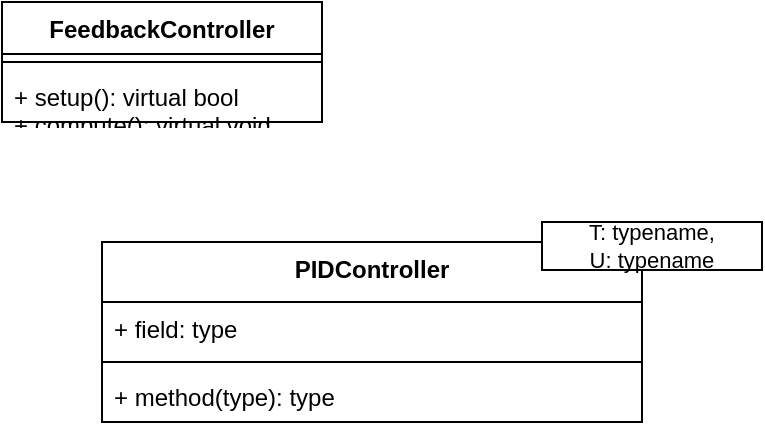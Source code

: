 <mxfile version="24.2.7" type="github">
  <diagram name="Page-1" id="KFsY79JGW7OIFpEs8pLU">
    <mxGraphModel dx="598" dy="290" grid="1" gridSize="10" guides="1" tooltips="1" connect="1" arrows="1" fold="1" page="1" pageScale="1" pageWidth="850" pageHeight="1100" math="0" shadow="0">
      <root>
        <mxCell id="0" />
        <mxCell id="1" parent="0" />
        <mxCell id="GJ6rvG1zgliPvVbf_JiR-2" value="FeedbackController" style="swimlane;fontStyle=1;align=center;verticalAlign=top;childLayout=stackLayout;horizontal=1;startSize=26;horizontalStack=0;resizeParent=1;resizeParentMax=0;resizeLast=0;collapsible=1;marginBottom=0;whiteSpace=wrap;html=1;" vertex="1" parent="1">
          <mxGeometry x="220" y="130" width="160" height="60" as="geometry" />
        </mxCell>
        <mxCell id="GJ6rvG1zgliPvVbf_JiR-4" value="" style="line;strokeWidth=1;fillColor=none;align=left;verticalAlign=middle;spacingTop=-1;spacingLeft=3;spacingRight=3;rotatable=0;labelPosition=right;points=[];portConstraint=eastwest;strokeColor=inherit;" vertex="1" parent="GJ6rvG1zgliPvVbf_JiR-2">
          <mxGeometry y="26" width="160" height="8" as="geometry" />
        </mxCell>
        <mxCell id="GJ6rvG1zgliPvVbf_JiR-5" value="&lt;div&gt;+ setup(): virtual bool&lt;/div&gt;&lt;div&gt;+ compute(): virtual void&lt;br&gt;&lt;/div&gt;" style="text;strokeColor=none;fillColor=none;align=left;verticalAlign=top;spacingLeft=4;spacingRight=4;overflow=hidden;rotatable=0;points=[[0,0.5],[1,0.5]];portConstraint=eastwest;whiteSpace=wrap;html=1;" vertex="1" parent="GJ6rvG1zgliPvVbf_JiR-2">
          <mxGeometry y="34" width="160" height="26" as="geometry" />
        </mxCell>
        <mxCell id="GJ6rvG1zgliPvVbf_JiR-6" value="PIDController" style="swimlane;fontStyle=1;align=center;verticalAlign=top;childLayout=stackLayout;horizontal=1;startSize=30;horizontalStack=0;resizeParent=1;resizeParentMax=0;resizeLast=0;collapsible=1;marginBottom=0;whiteSpace=wrap;html=1;" vertex="1" parent="1">
          <mxGeometry x="270" y="250" width="270" height="90" as="geometry" />
        </mxCell>
        <mxCell id="GJ6rvG1zgliPvVbf_JiR-7" value="+ field: type" style="text;strokeColor=none;fillColor=none;align=left;verticalAlign=top;spacingLeft=4;spacingRight=4;overflow=hidden;rotatable=0;points=[[0,0.5],[1,0.5]];portConstraint=eastwest;whiteSpace=wrap;html=1;" vertex="1" parent="GJ6rvG1zgliPvVbf_JiR-6">
          <mxGeometry y="30" width="270" height="26" as="geometry" />
        </mxCell>
        <mxCell id="GJ6rvG1zgliPvVbf_JiR-8" value="" style="line;strokeWidth=1;fillColor=none;align=left;verticalAlign=middle;spacingTop=-1;spacingLeft=3;spacingRight=3;rotatable=0;labelPosition=right;points=[];portConstraint=eastwest;strokeColor=inherit;" vertex="1" parent="GJ6rvG1zgliPvVbf_JiR-6">
          <mxGeometry y="56" width="270" height="8" as="geometry" />
        </mxCell>
        <mxCell id="GJ6rvG1zgliPvVbf_JiR-9" value="+ method(type): type" style="text;strokeColor=none;fillColor=none;align=left;verticalAlign=top;spacingLeft=4;spacingRight=4;overflow=hidden;rotatable=0;points=[[0,0.5],[1,0.5]];portConstraint=eastwest;whiteSpace=wrap;html=1;" vertex="1" parent="GJ6rvG1zgliPvVbf_JiR-6">
          <mxGeometry y="64" width="270" height="26" as="geometry" />
        </mxCell>
        <mxCell id="GJ6rvG1zgliPvVbf_JiR-17" value="&lt;div style=&quot;font-size: 11px;&quot;&gt;&lt;font style=&quot;font-size: 11px;&quot;&gt;T: typename,&lt;/font&gt;&lt;/div&gt;&lt;div style=&quot;font-size: 11px;&quot;&gt;&lt;font style=&quot;font-size: 11px;&quot;&gt;U: typename&lt;b&gt;&lt;br&gt;&lt;/b&gt;&lt;/font&gt;&lt;/div&gt;" style="rounded=0;whiteSpace=wrap;html=1;" vertex="1" parent="1">
          <mxGeometry x="490" y="240" width="110" height="24" as="geometry" />
        </mxCell>
      </root>
    </mxGraphModel>
  </diagram>
</mxfile>

